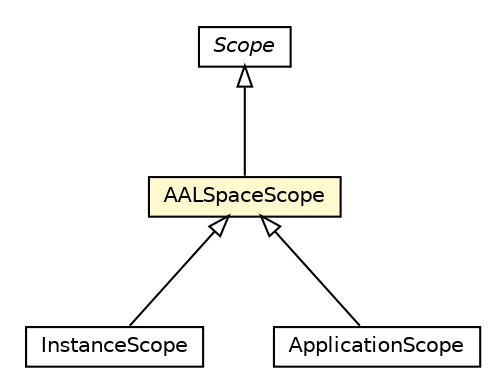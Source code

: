 #!/usr/local/bin/dot
#
# Class diagram 
# Generated by UMLGraph version 5.1 (http://www.umlgraph.org/)
#

digraph G {
	edge [fontname="Helvetica",fontsize=10,labelfontname="Helvetica",labelfontsize=10];
	node [fontname="Helvetica",fontsize=10,shape=plaintext];
	nodesep=0.25;
	ranksep=0.5;
	// org.universAAL.middleware.interfaces.configuration.scope.InstanceScope
	c2303402 [label=<<table title="org.universAAL.middleware.interfaces.configuration.scope.InstanceScope" border="0" cellborder="1" cellspacing="0" cellpadding="2" port="p" href="./InstanceScope.html">
		<tr><td><table border="0" cellspacing="0" cellpadding="1">
<tr><td align="center" balign="center"> InstanceScope </td></tr>
		</table></td></tr>
		</table>>, fontname="Helvetica", fontcolor="black", fontsize=10.0];
	// org.universAAL.middleware.interfaces.configuration.scope.AALSpaceScope
	c2303404 [label=<<table title="org.universAAL.middleware.interfaces.configuration.scope.AALSpaceScope" border="0" cellborder="1" cellspacing="0" cellpadding="2" port="p" bgcolor="lemonChiffon" href="./AALSpaceScope.html">
		<tr><td><table border="0" cellspacing="0" cellpadding="1">
<tr><td align="center" balign="center"> AALSpaceScope </td></tr>
		</table></td></tr>
		</table>>, fontname="Helvetica", fontcolor="black", fontsize=10.0];
	// org.universAAL.middleware.interfaces.configuration.scope.ApplicationScope
	c2303405 [label=<<table title="org.universAAL.middleware.interfaces.configuration.scope.ApplicationScope" border="0" cellborder="1" cellspacing="0" cellpadding="2" port="p" href="./ApplicationScope.html">
		<tr><td><table border="0" cellspacing="0" cellpadding="1">
<tr><td align="center" balign="center"> ApplicationScope </td></tr>
		</table></td></tr>
		</table>>, fontname="Helvetica", fontcolor="black", fontsize=10.0];
	// org.universAAL.middleware.interfaces.configuration.scope.Scope
	c2303407 [label=<<table title="org.universAAL.middleware.interfaces.configuration.scope.Scope" border="0" cellborder="1" cellspacing="0" cellpadding="2" port="p" href="./Scope.html">
		<tr><td><table border="0" cellspacing="0" cellpadding="1">
<tr><td align="center" balign="center"><font face="Helvetica-Oblique"> Scope </font></td></tr>
		</table></td></tr>
		</table>>, fontname="Helvetica", fontcolor="black", fontsize=10.0];
	//org.universAAL.middleware.interfaces.configuration.scope.InstanceScope extends org.universAAL.middleware.interfaces.configuration.scope.AALSpaceScope
	c2303404:p -> c2303402:p [dir=back,arrowtail=empty];
	//org.universAAL.middleware.interfaces.configuration.scope.AALSpaceScope extends org.universAAL.middleware.interfaces.configuration.scope.Scope
	c2303407:p -> c2303404:p [dir=back,arrowtail=empty];
	//org.universAAL.middleware.interfaces.configuration.scope.ApplicationScope extends org.universAAL.middleware.interfaces.configuration.scope.AALSpaceScope
	c2303404:p -> c2303405:p [dir=back,arrowtail=empty];
}

